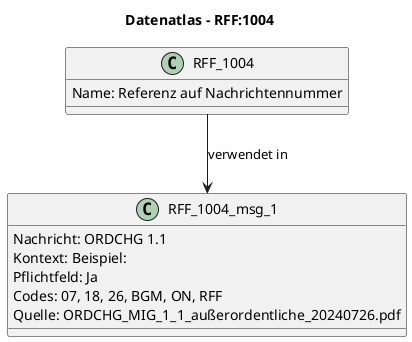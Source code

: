 @startuml
title Datenatlas – RFF:1004
class RFF_1004 {
  Name: Referenz auf Nachrichtennummer
}
class RFF_1004_msg_1 {
  Nachricht: ORDCHG 1.1
  Kontext: Beispiel:
  Pflichtfeld: Ja
  Codes: 07, 18, 26, BGM, ON, RFF
  Quelle: ORDCHG_MIG_1_1_außerordentliche_20240726.pdf
}
RFF_1004 --> RFF_1004_msg_1 : verwendet in
@enduml